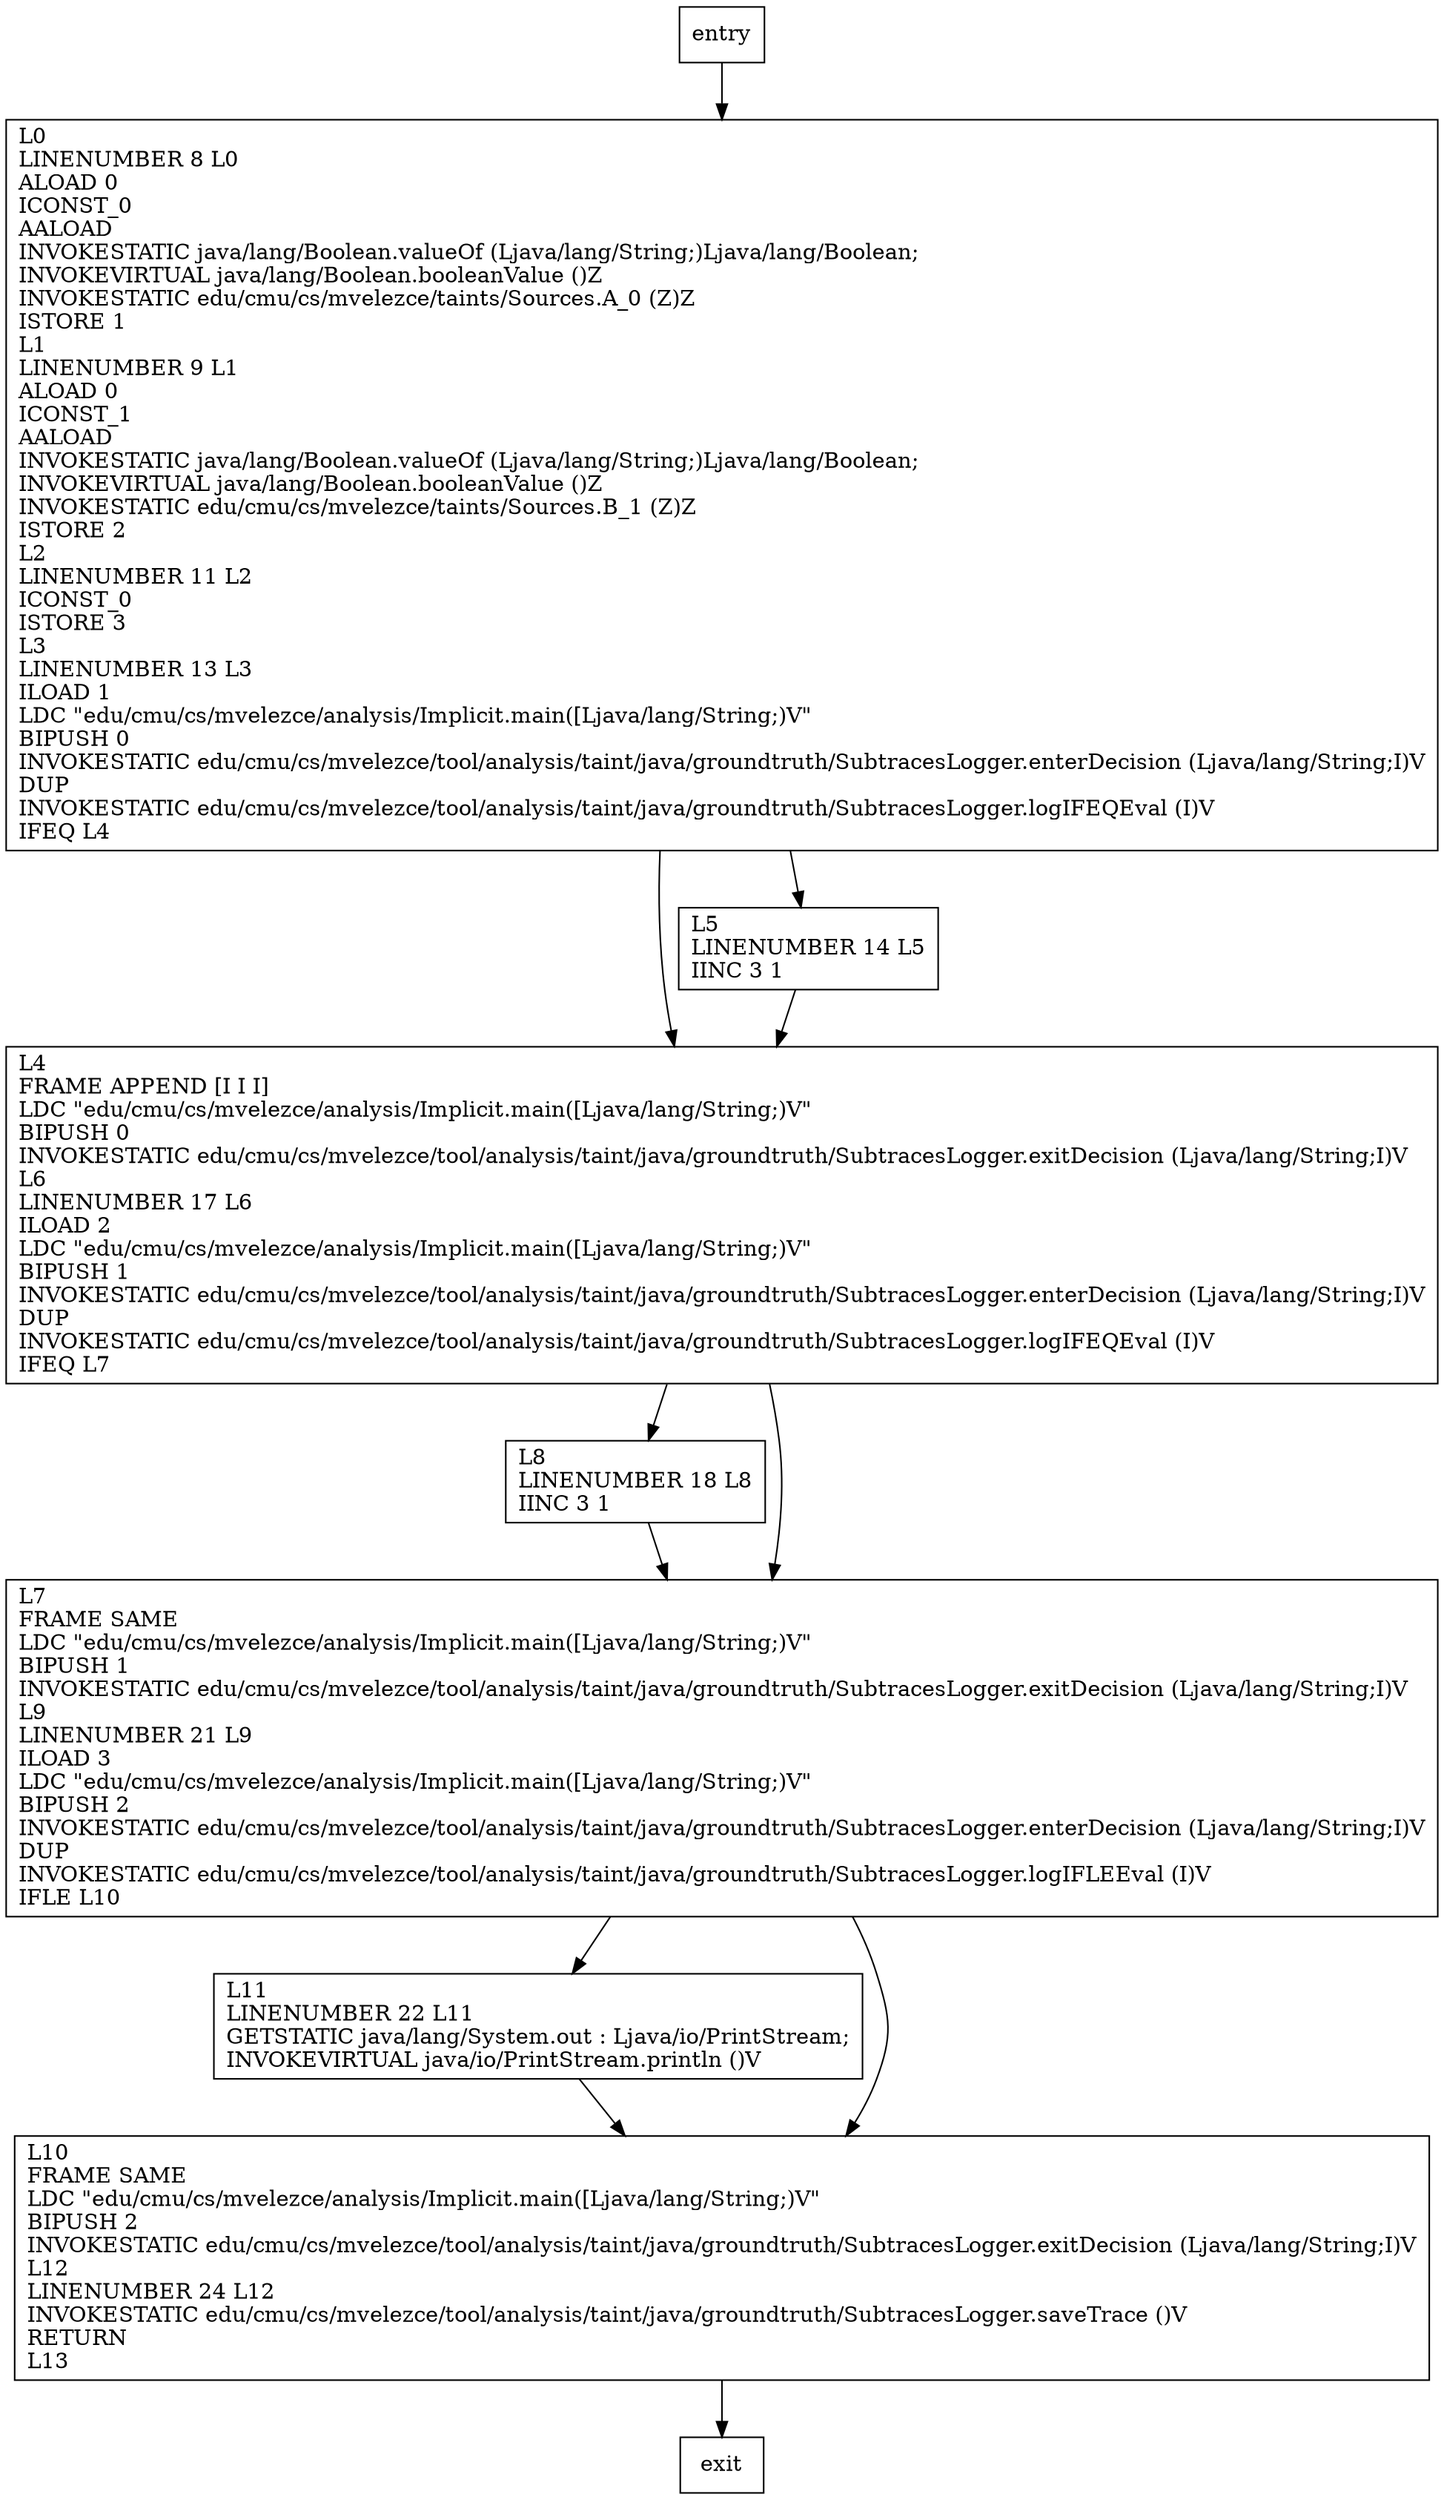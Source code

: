 digraph main {
node [shape=record];
1489294375 [label="L4\lFRAME APPEND [I I I]\lLDC \"edu/cmu/cs/mvelezce/analysis/Implicit.main([Ljava/lang/String;)V\"\lBIPUSH 0\lINVOKESTATIC edu/cmu/cs/mvelezce/tool/analysis/taint/java/groundtruth/SubtracesLogger.exitDecision (Ljava/lang/String;I)V\lL6\lLINENUMBER 17 L6\lILOAD 2\lLDC \"edu/cmu/cs/mvelezce/analysis/Implicit.main([Ljava/lang/String;)V\"\lBIPUSH 1\lINVOKESTATIC edu/cmu/cs/mvelezce/tool/analysis/taint/java/groundtruth/SubtracesLogger.enterDecision (Ljava/lang/String;I)V\lDUP\lINVOKESTATIC edu/cmu/cs/mvelezce/tool/analysis/taint/java/groundtruth/SubtracesLogger.logIFEQEval (I)V\lIFEQ L7\l"];
38629573 [label="L11\lLINENUMBER 22 L11\lGETSTATIC java/lang/System.out : Ljava/io/PrintStream;\lINVOKEVIRTUAL java/io/PrintStream.println ()V\l"];
437826444 [label="L5\lLINENUMBER 14 L5\lIINC 3 1\l"];
1570121683 [label="L10\lFRAME SAME\lLDC \"edu/cmu/cs/mvelezce/analysis/Implicit.main([Ljava/lang/String;)V\"\lBIPUSH 2\lINVOKESTATIC edu/cmu/cs/mvelezce/tool/analysis/taint/java/groundtruth/SubtracesLogger.exitDecision (Ljava/lang/String;I)V\lL12\lLINENUMBER 24 L12\lINVOKESTATIC edu/cmu/cs/mvelezce/tool/analysis/taint/java/groundtruth/SubtracesLogger.saveTrace ()V\lRETURN\lL13\l"];
1445046763 [label="L0\lLINENUMBER 8 L0\lALOAD 0\lICONST_0\lAALOAD\lINVOKESTATIC java/lang/Boolean.valueOf (Ljava/lang/String;)Ljava/lang/Boolean;\lINVOKEVIRTUAL java/lang/Boolean.booleanValue ()Z\lINVOKESTATIC edu/cmu/cs/mvelezce/taints/Sources.A_0 (Z)Z\lISTORE 1\lL1\lLINENUMBER 9 L1\lALOAD 0\lICONST_1\lAALOAD\lINVOKESTATIC java/lang/Boolean.valueOf (Ljava/lang/String;)Ljava/lang/Boolean;\lINVOKEVIRTUAL java/lang/Boolean.booleanValue ()Z\lINVOKESTATIC edu/cmu/cs/mvelezce/taints/Sources.B_1 (Z)Z\lISTORE 2\lL2\lLINENUMBER 11 L2\lICONST_0\lISTORE 3\lL3\lLINENUMBER 13 L3\lILOAD 1\lLDC \"edu/cmu/cs/mvelezce/analysis/Implicit.main([Ljava/lang/String;)V\"\lBIPUSH 0\lINVOKESTATIC edu/cmu/cs/mvelezce/tool/analysis/taint/java/groundtruth/SubtracesLogger.enterDecision (Ljava/lang/String;I)V\lDUP\lINVOKESTATIC edu/cmu/cs/mvelezce/tool/analysis/taint/java/groundtruth/SubtracesLogger.logIFEQEval (I)V\lIFEQ L4\l"];
660827506 [label="L8\lLINENUMBER 18 L8\lIINC 3 1\l"];
2086073988 [label="L7\lFRAME SAME\lLDC \"edu/cmu/cs/mvelezce/analysis/Implicit.main([Ljava/lang/String;)V\"\lBIPUSH 1\lINVOKESTATIC edu/cmu/cs/mvelezce/tool/analysis/taint/java/groundtruth/SubtracesLogger.exitDecision (Ljava/lang/String;I)V\lL9\lLINENUMBER 21 L9\lILOAD 3\lLDC \"edu/cmu/cs/mvelezce/analysis/Implicit.main([Ljava/lang/String;)V\"\lBIPUSH 2\lINVOKESTATIC edu/cmu/cs/mvelezce/tool/analysis/taint/java/groundtruth/SubtracesLogger.enterDecision (Ljava/lang/String;I)V\lDUP\lINVOKESTATIC edu/cmu/cs/mvelezce/tool/analysis/taint/java/groundtruth/SubtracesLogger.logIFLEEval (I)V\lIFLE L10\l"];
entry;
exit;
1489294375 -> 660827506;
1489294375 -> 2086073988;
38629573 -> 1570121683;
entry -> 1445046763;
437826444 -> 1489294375;
1570121683 -> exit;
1445046763 -> 1489294375;
1445046763 -> 437826444;
660827506 -> 2086073988;
2086073988 -> 38629573;
2086073988 -> 1570121683;
}
